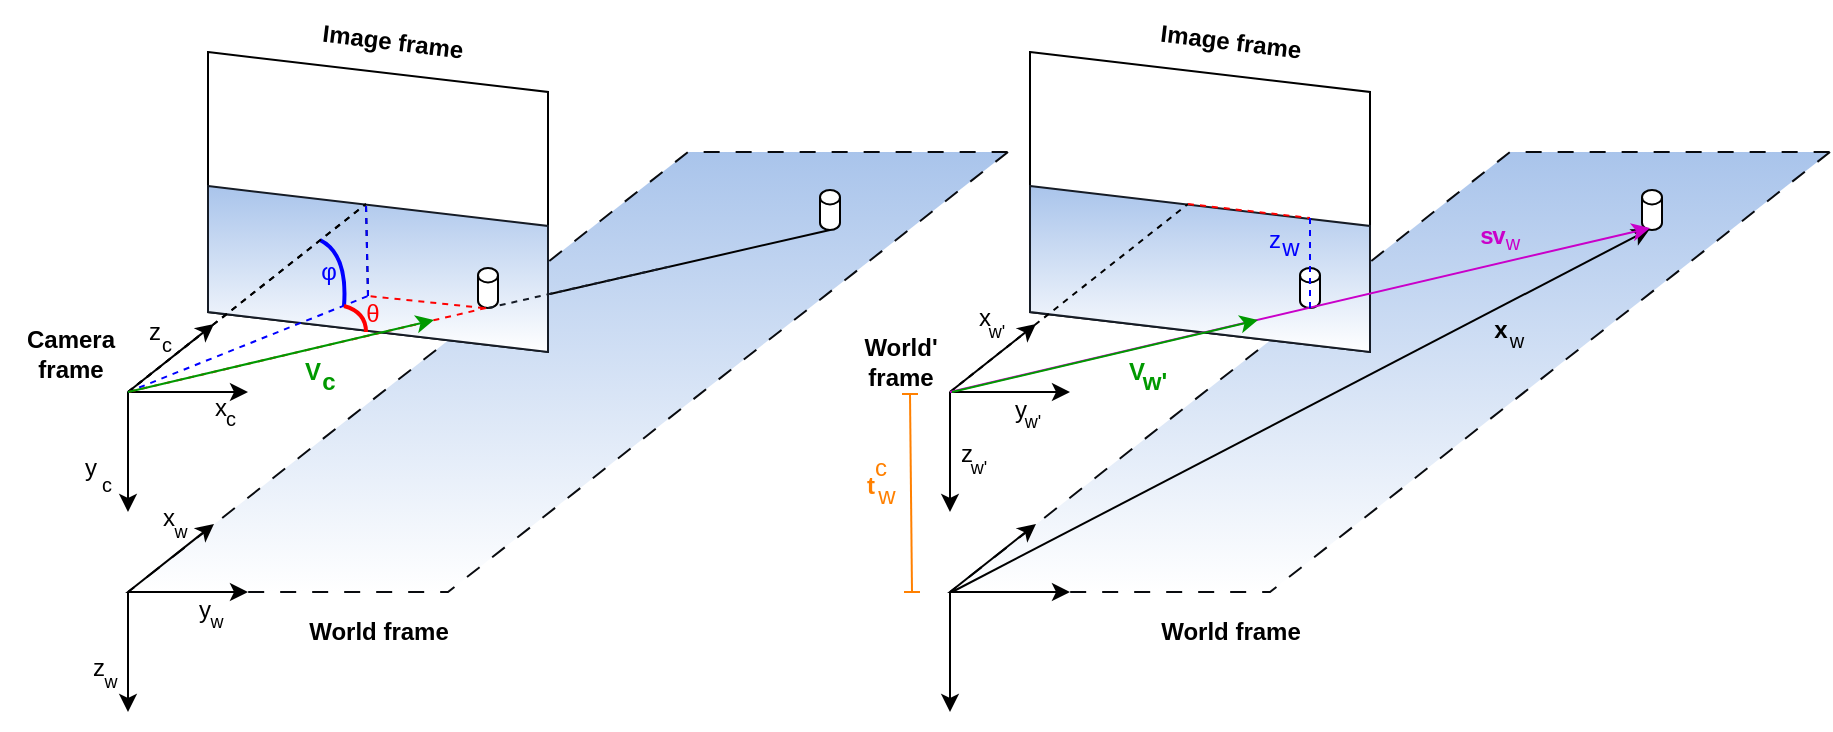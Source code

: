<mxfile version="21.2.9" type="device">
  <diagram name="Page-1" id="Df9iRZGpuiLzR9Wa2S6h">
    <mxGraphModel dx="1195" dy="751" grid="1" gridSize="10" guides="1" tooltips="1" connect="1" arrows="1" fold="1" page="1" pageScale="1.15" pageWidth="850" pageHeight="1100" math="0" shadow="0">
      <root>
        <mxCell id="0" />
        <mxCell id="1" parent="0" />
        <mxCell id="tA2Y3AMWH3oa_1CvWp-F-129" value="" style="shape=parallelogram;perimeter=parallelogramPerimeter;whiteSpace=wrap;html=1;fixedSize=1;direction=west;size=280;fillColor=#A9C4EB;strokeColor=#090B0F;dashed=1;dashPattern=8 8;gradientColor=#FFFFFF;gradientDirection=north;" parent="1" vertex="1">
          <mxGeometry x="510" y="290" width="440" height="220" as="geometry" />
        </mxCell>
        <mxCell id="tA2Y3AMWH3oa_1CvWp-F-3" value="" style="shape=parallelogram;perimeter=parallelogramPerimeter;whiteSpace=wrap;html=1;fixedSize=1;direction=west;size=280;fillColor=#A9C4EB;strokeColor=#090B0F;dashed=1;dashPattern=8 8;gradientColor=#FFFFFF;gradientDirection=north;" parent="1" vertex="1">
          <mxGeometry x="99" y="290" width="440" height="220" as="geometry" />
        </mxCell>
        <mxCell id="tA2Y3AMWH3oa_1CvWp-F-1" value="" style="shape=parallelogram;perimeter=parallelogramPerimeter;whiteSpace=wrap;html=1;fixedSize=1;direction=south;size=20;gradientDirection=north;" parent="1" vertex="1">
          <mxGeometry x="139" y="240" width="170" height="150" as="geometry" />
        </mxCell>
        <mxCell id="tA2Y3AMWH3oa_1CvWp-F-64" value="" style="shape=parallelogram;perimeter=parallelogramPerimeter;whiteSpace=wrap;html=1;fixedSize=1;direction=south;size=20;fillColor=#A9C4EB;strokeColor=#161C26;gradientDirection=east;gradientColor=#FFFFFF;" parent="1" vertex="1">
          <mxGeometry x="139" y="307" width="170" height="83" as="geometry" />
        </mxCell>
        <mxCell id="tA2Y3AMWH3oa_1CvWp-F-6" value="" style="endArrow=classic;html=1;rounded=0;" parent="1" edge="1">
          <mxGeometry width="50" height="50" relative="1" as="geometry">
            <mxPoint x="99" y="410" as="sourcePoint" />
            <mxPoint x="159" y="410" as="targetPoint" />
          </mxGeometry>
        </mxCell>
        <mxCell id="tA2Y3AMWH3oa_1CvWp-F-7" value="" style="endArrow=classic;html=1;rounded=0;" parent="1" edge="1">
          <mxGeometry width="50" height="50" relative="1" as="geometry">
            <mxPoint x="99" y="410" as="sourcePoint" />
            <mxPoint x="99" y="470" as="targetPoint" />
          </mxGeometry>
        </mxCell>
        <mxCell id="tA2Y3AMWH3oa_1CvWp-F-8" value="" style="endArrow=none;html=1;rounded=0;endFill=0;dashed=1;" parent="1" edge="1">
          <mxGeometry width="50" height="50" relative="1" as="geometry">
            <mxPoint x="99" y="410" as="sourcePoint" />
            <mxPoint x="218" y="316" as="targetPoint" />
          </mxGeometry>
        </mxCell>
        <mxCell id="tA2Y3AMWH3oa_1CvWp-F-10" value="" style="shape=cylinder3;whiteSpace=wrap;html=1;boundedLbl=1;backgroundOutline=1;size=3.6;" parent="1" vertex="1">
          <mxGeometry x="445" y="309" width="10" height="20" as="geometry" />
        </mxCell>
        <mxCell id="tA2Y3AMWH3oa_1CvWp-F-18" value="" style="endArrow=none;html=1;rounded=0;endFill=0;dashed=1;" parent="1" edge="1">
          <mxGeometry width="50" height="50" relative="1" as="geometry">
            <mxPoint x="219" y="362" as="sourcePoint" />
            <mxPoint x="218" y="316" as="targetPoint" />
          </mxGeometry>
        </mxCell>
        <mxCell id="tA2Y3AMWH3oa_1CvWp-F-20" value="" style="endArrow=none;html=1;rounded=0;endFill=0;dashed=1;fillColor=#dae8fc;strokeColor=#0000FF;" parent="1" edge="1">
          <mxGeometry width="50" height="50" relative="1" as="geometry">
            <mxPoint x="99" y="410" as="sourcePoint" />
            <mxPoint x="219" y="362" as="targetPoint" />
          </mxGeometry>
        </mxCell>
        <mxCell id="tA2Y3AMWH3oa_1CvWp-F-15" value="" style="shape=cylinder3;whiteSpace=wrap;html=1;boundedLbl=1;backgroundOutline=1;size=3.6;" parent="1" vertex="1">
          <mxGeometry x="274" y="348" width="10" height="20" as="geometry" />
        </mxCell>
        <mxCell id="tA2Y3AMWH3oa_1CvWp-F-27" value="" style="endArrow=none;html=1;rounded=0;endFill=0;" parent="1" edge="1">
          <mxGeometry width="50" height="50" relative="1" as="geometry">
            <mxPoint x="310" y="361" as="sourcePoint" />
            <mxPoint x="450" y="329" as="targetPoint" />
          </mxGeometry>
        </mxCell>
        <mxCell id="tA2Y3AMWH3oa_1CvWp-F-28" value="" style="endArrow=none;html=1;rounded=0;endFill=0;dashed=1;fillColor=#f8cecc;strokeColor=#FF0000;" parent="1" edge="1">
          <mxGeometry width="50" height="50" relative="1" as="geometry">
            <mxPoint x="277" y="368" as="sourcePoint" />
            <mxPoint x="219" y="362" as="targetPoint" />
          </mxGeometry>
        </mxCell>
        <mxCell id="tA2Y3AMWH3oa_1CvWp-F-30" value="" style="curved=1;endArrow=none;html=1;rounded=0;endFill=0;strokeWidth=2;fillColor=#dae8fc;strokeColor=#0000FF;" parent="1" edge="1">
          <mxGeometry width="50" height="50" relative="1" as="geometry">
            <mxPoint x="207" y="367" as="sourcePoint" />
            <mxPoint x="195" y="334" as="targetPoint" />
            <Array as="points">
              <mxPoint x="209" y="341" />
            </Array>
          </mxGeometry>
        </mxCell>
        <mxCell id="tA2Y3AMWH3oa_1CvWp-F-31" value="" style="endArrow=none;html=1;rounded=0;endFill=0;dashed=1;fillColor=#dae8fc;strokeColor=#000000;" parent="1" edge="1">
          <mxGeometry width="50" height="50" relative="1" as="geometry">
            <mxPoint x="99" y="410" as="sourcePoint" />
            <mxPoint x="218" y="316" as="targetPoint" />
          </mxGeometry>
        </mxCell>
        <mxCell id="tA2Y3AMWH3oa_1CvWp-F-32" value="" style="endArrow=none;html=1;rounded=0;endFill=0;dashed=1;fillColor=#dae8fc;strokeColor=#0000FF;" parent="1" edge="1">
          <mxGeometry width="50" height="50" relative="1" as="geometry">
            <mxPoint x="219" y="362" as="sourcePoint" />
            <mxPoint x="218" y="316" as="targetPoint" />
          </mxGeometry>
        </mxCell>
        <mxCell id="tA2Y3AMWH3oa_1CvWp-F-34" value="x" style="text;html=1;align=center;verticalAlign=middle;resizable=0;points=[];autosize=1;strokeColor=none;fillColor=none;" parent="1" vertex="1">
          <mxGeometry x="130" y="403" width="30" height="30" as="geometry" />
        </mxCell>
        <mxCell id="tA2Y3AMWH3oa_1CvWp-F-35" value="y" style="text;html=1;align=center;verticalAlign=middle;resizable=0;points=[];autosize=1;strokeColor=none;fillColor=none;" parent="1" vertex="1">
          <mxGeometry x="65" y="433" width="30" height="30" as="geometry" />
        </mxCell>
        <mxCell id="tA2Y3AMWH3oa_1CvWp-F-36" value="z" style="text;html=1;align=center;verticalAlign=middle;resizable=0;points=[];autosize=1;strokeColor=none;fillColor=none;" parent="1" vertex="1">
          <mxGeometry x="97" y="365" width="30" height="30" as="geometry" />
        </mxCell>
        <mxCell id="tA2Y3AMWH3oa_1CvWp-F-9" value="" style="endArrow=classic;html=1;rounded=0;" parent="1" edge="1">
          <mxGeometry width="50" height="50" relative="1" as="geometry">
            <mxPoint x="99" y="410" as="sourcePoint" />
            <mxPoint x="142" y="376" as="targetPoint" />
          </mxGeometry>
        </mxCell>
        <mxCell id="tA2Y3AMWH3oa_1CvWp-F-38" value="&lt;font color=&quot;#ff0000&quot;&gt;θ&lt;/font&gt;" style="text;html=1;align=center;verticalAlign=middle;resizable=0;points=[];autosize=1;strokeColor=none;fillColor=none;fontColor=#0000FF;" parent="1" vertex="1">
          <mxGeometry x="206" y="356" width="30" height="30" as="geometry" />
        </mxCell>
        <mxCell id="tA2Y3AMWH3oa_1CvWp-F-54" value="" style="endArrow=classic;html=1;rounded=0;" parent="1" edge="1">
          <mxGeometry width="50" height="50" relative="1" as="geometry">
            <mxPoint x="99" y="510" as="sourcePoint" />
            <mxPoint x="159" y="510" as="targetPoint" />
          </mxGeometry>
        </mxCell>
        <mxCell id="tA2Y3AMWH3oa_1CvWp-F-55" value="" style="endArrow=classic;html=1;rounded=0;" parent="1" edge="1">
          <mxGeometry width="50" height="50" relative="1" as="geometry">
            <mxPoint x="99" y="510" as="sourcePoint" />
            <mxPoint x="99" y="570" as="targetPoint" />
          </mxGeometry>
        </mxCell>
        <mxCell id="tA2Y3AMWH3oa_1CvWp-F-57" value="y" style="text;html=1;align=center;verticalAlign=middle;resizable=0;points=[];autosize=1;strokeColor=none;fillColor=none;" parent="1" vertex="1">
          <mxGeometry x="122" y="504" width="30" height="30" as="geometry" />
        </mxCell>
        <mxCell id="tA2Y3AMWH3oa_1CvWp-F-58" value="z" style="text;html=1;align=center;verticalAlign=middle;resizable=0;points=[];autosize=1;strokeColor=none;fillColor=none;" parent="1" vertex="1">
          <mxGeometry x="69" y="533" width="30" height="30" as="geometry" />
        </mxCell>
        <mxCell id="tA2Y3AMWH3oa_1CvWp-F-59" value="" style="endArrow=classic;html=1;rounded=0;" parent="1" edge="1">
          <mxGeometry width="50" height="50" relative="1" as="geometry">
            <mxPoint x="99" y="510" as="sourcePoint" />
            <mxPoint x="142" y="476" as="targetPoint" />
          </mxGeometry>
        </mxCell>
        <mxCell id="tA2Y3AMWH3oa_1CvWp-F-60" value="x" style="text;html=1;align=center;verticalAlign=middle;resizable=0;points=[];autosize=1;strokeColor=none;fillColor=none;" parent="1" vertex="1">
          <mxGeometry x="104" y="458" width="30" height="30" as="geometry" />
        </mxCell>
        <mxCell id="tA2Y3AMWH3oa_1CvWp-F-37" value="&lt;font color=&quot;#0000ff&quot;&gt;φ&lt;/font&gt;" style="text;html=1;align=center;verticalAlign=middle;resizable=0;points=[];autosize=1;strokeColor=none;fillColor=none;fontColor=#FF0000;" parent="1" vertex="1">
          <mxGeometry x="184" y="335" width="30" height="30" as="geometry" />
        </mxCell>
        <mxCell id="tA2Y3AMWH3oa_1CvWp-F-29" value="" style="curved=1;endArrow=none;html=1;rounded=0;endFill=0;strokeWidth=2;fillColor=#f8cecc;strokeColor=#FF0000;fontColor=none;noLabel=1;" parent="1" edge="1">
          <mxGeometry width="50" height="50" relative="1" as="geometry">
            <mxPoint x="218" y="380" as="sourcePoint" />
            <mxPoint x="207" y="367" as="targetPoint" />
            <Array as="points">
              <mxPoint x="218" y="370" />
            </Array>
          </mxGeometry>
        </mxCell>
        <mxCell id="tA2Y3AMWH3oa_1CvWp-F-66" value="" style="endArrow=none;html=1;rounded=0;endFill=0;dashed=1;fillColor=#f8cecc;strokeColor=#FF0000;" parent="1" edge="1">
          <mxGeometry width="50" height="50" relative="1" as="geometry">
            <mxPoint x="278" y="368" as="sourcePoint" />
            <mxPoint x="99" y="410" as="targetPoint" />
          </mxGeometry>
        </mxCell>
        <mxCell id="tA2Y3AMWH3oa_1CvWp-F-67" value="" style="endArrow=none;html=1;rounded=0;endFill=0;dashed=1;fillColor=#dae8fc;strokeColor=#161C26;exitX=0.5;exitY=1;exitDx=0;exitDy=0;exitPerimeter=0;" parent="1" source="tA2Y3AMWH3oa_1CvWp-F-15" edge="1">
          <mxGeometry width="50" height="50" relative="1" as="geometry">
            <mxPoint x="284" y="367" as="sourcePoint" />
            <mxPoint x="371" y="347" as="targetPoint" />
          </mxGeometry>
        </mxCell>
        <mxCell id="tA2Y3AMWH3oa_1CvWp-F-76" value="c" style="text;html=1;align=center;verticalAlign=middle;resizable=0;points=[];autosize=1;strokeColor=none;fillColor=none;fontSize=10;" parent="1" vertex="1">
          <mxGeometry x="135" y="408" width="30" height="30" as="geometry" />
        </mxCell>
        <mxCell id="tA2Y3AMWH3oa_1CvWp-F-77" value="c" style="text;html=1;align=center;verticalAlign=middle;resizable=0;points=[];autosize=1;strokeColor=none;fillColor=none;fontSize=10;" parent="1" vertex="1">
          <mxGeometry x="73" y="441" width="30" height="30" as="geometry" />
        </mxCell>
        <mxCell id="tA2Y3AMWH3oa_1CvWp-F-78" value="c" style="text;html=1;align=center;verticalAlign=middle;resizable=0;points=[];autosize=1;strokeColor=none;fillColor=none;fontSize=10;" parent="1" vertex="1">
          <mxGeometry x="103" y="371" width="30" height="30" as="geometry" />
        </mxCell>
        <mxCell id="tA2Y3AMWH3oa_1CvWp-F-79" value="w" style="text;html=1;align=center;verticalAlign=middle;resizable=0;points=[];autosize=1;strokeColor=none;fillColor=none;fontSize=9;" parent="1" vertex="1">
          <mxGeometry x="75" y="545" width="30" height="20" as="geometry" />
        </mxCell>
        <mxCell id="tA2Y3AMWH3oa_1CvWp-F-80" value="w" style="text;html=1;align=center;verticalAlign=middle;resizable=0;points=[];autosize=1;strokeColor=none;fillColor=none;fontSize=9;" parent="1" vertex="1">
          <mxGeometry x="128" y="515" width="30" height="20" as="geometry" />
        </mxCell>
        <mxCell id="tA2Y3AMWH3oa_1CvWp-F-81" value="w" style="text;html=1;align=center;verticalAlign=middle;resizable=0;points=[];autosize=1;strokeColor=none;fillColor=none;fontSize=9;" parent="1" vertex="1">
          <mxGeometry x="110" y="470" width="30" height="20" as="geometry" />
        </mxCell>
        <mxCell id="tA2Y3AMWH3oa_1CvWp-F-84" value="&lt;b&gt;World frame&lt;/b&gt;" style="text;html=1;align=center;verticalAlign=middle;resizable=0;points=[];autosize=1;strokeColor=none;fillColor=none;" parent="1" vertex="1">
          <mxGeometry x="179" y="515" width="90" height="30" as="geometry" />
        </mxCell>
        <mxCell id="tA2Y3AMWH3oa_1CvWp-F-85" value="&lt;b&gt;Camera &lt;br&gt;frame&lt;/b&gt;" style="text;html=1;align=center;verticalAlign=middle;resizable=0;points=[];autosize=1;strokeColor=none;fillColor=none;" parent="1" vertex="1">
          <mxGeometry x="35" y="371" width="70" height="40" as="geometry" />
        </mxCell>
        <mxCell id="tA2Y3AMWH3oa_1CvWp-F-130" value="" style="shape=parallelogram;perimeter=parallelogramPerimeter;whiteSpace=wrap;html=1;fixedSize=1;direction=south;size=20;gradientDirection=north;" parent="1" vertex="1">
          <mxGeometry x="550" y="240" width="170" height="150" as="geometry" />
        </mxCell>
        <mxCell id="tA2Y3AMWH3oa_1CvWp-F-131" value="" style="shape=parallelogram;perimeter=parallelogramPerimeter;whiteSpace=wrap;html=1;fixedSize=1;direction=south;size=20;fillColor=#A9C4EB;strokeColor=#161C26;gradientDirection=east;gradientColor=#FFFFFF;" parent="1" vertex="1">
          <mxGeometry x="550" y="307" width="170" height="83" as="geometry" />
        </mxCell>
        <mxCell id="tA2Y3AMWH3oa_1CvWp-F-132" value="" style="endArrow=classic;html=1;rounded=0;" parent="1" edge="1">
          <mxGeometry width="50" height="50" relative="1" as="geometry">
            <mxPoint x="510" y="410" as="sourcePoint" />
            <mxPoint x="570" y="410" as="targetPoint" />
          </mxGeometry>
        </mxCell>
        <mxCell id="tA2Y3AMWH3oa_1CvWp-F-133" value="" style="endArrow=classic;html=1;rounded=0;" parent="1" edge="1">
          <mxGeometry width="50" height="50" relative="1" as="geometry">
            <mxPoint x="510" y="410" as="sourcePoint" />
            <mxPoint x="510" y="470" as="targetPoint" />
          </mxGeometry>
        </mxCell>
        <mxCell id="tA2Y3AMWH3oa_1CvWp-F-134" value="" style="endArrow=none;html=1;rounded=0;endFill=0;dashed=1;" parent="1" edge="1">
          <mxGeometry width="50" height="50" relative="1" as="geometry">
            <mxPoint x="510" y="410" as="sourcePoint" />
            <mxPoint x="629" y="316" as="targetPoint" />
          </mxGeometry>
        </mxCell>
        <mxCell id="tA2Y3AMWH3oa_1CvWp-F-138" value="" style="shape=cylinder3;whiteSpace=wrap;html=1;boundedLbl=1;backgroundOutline=1;size=3.6;" parent="1" vertex="1">
          <mxGeometry x="685" y="348" width="10" height="20" as="geometry" />
        </mxCell>
        <mxCell id="tA2Y3AMWH3oa_1CvWp-F-147" value="" style="endArrow=classic;html=1;rounded=0;" parent="1" edge="1">
          <mxGeometry width="50" height="50" relative="1" as="geometry">
            <mxPoint x="510" y="410" as="sourcePoint" />
            <mxPoint x="553" y="376" as="targetPoint" />
          </mxGeometry>
        </mxCell>
        <mxCell id="tA2Y3AMWH3oa_1CvWp-F-149" value="" style="endArrow=classic;html=1;rounded=0;" parent="1" edge="1">
          <mxGeometry width="50" height="50" relative="1" as="geometry">
            <mxPoint x="510" y="510" as="sourcePoint" />
            <mxPoint x="570" y="510" as="targetPoint" />
          </mxGeometry>
        </mxCell>
        <mxCell id="tA2Y3AMWH3oa_1CvWp-F-150" value="" style="endArrow=classic;html=1;rounded=0;" parent="1" edge="1">
          <mxGeometry width="50" height="50" relative="1" as="geometry">
            <mxPoint x="510" y="510" as="sourcePoint" />
            <mxPoint x="510" y="570" as="targetPoint" />
          </mxGeometry>
        </mxCell>
        <mxCell id="tA2Y3AMWH3oa_1CvWp-F-172" value="&lt;b&gt;Image frame&lt;/b&gt;" style="text;html=1;align=center;verticalAlign=middle;resizable=0;points=[];autosize=1;strokeColor=none;fillColor=none;rotation=6.9;" parent="1" vertex="1">
          <mxGeometry x="186" y="220" width="90" height="30" as="geometry" />
        </mxCell>
        <mxCell id="tA2Y3AMWH3oa_1CvWp-F-177" value="&lt;b&gt;Image frame&lt;/b&gt;" style="text;html=1;align=center;verticalAlign=middle;resizable=0;points=[];autosize=1;strokeColor=none;fillColor=none;rotation=6.9;" parent="1" vertex="1">
          <mxGeometry x="605" y="220" width="90" height="30" as="geometry" />
        </mxCell>
        <mxCell id="tA2Y3AMWH3oa_1CvWp-F-178" value="&lt;b&gt;World frame&lt;/b&gt;" style="text;html=1;align=center;verticalAlign=middle;resizable=0;points=[];autosize=1;strokeColor=none;fillColor=none;" parent="1" vertex="1">
          <mxGeometry x="605" y="515" width="90" height="30" as="geometry" />
        </mxCell>
        <mxCell id="tA2Y3AMWH3oa_1CvWp-F-179" value="&lt;b&gt;World&#39;&lt;br&gt;frame&lt;/b&gt;" style="text;html=1;align=center;verticalAlign=middle;resizable=0;points=[];autosize=1;strokeColor=none;fillColor=none;" parent="1" vertex="1">
          <mxGeometry x="455" y="375" width="60" height="40" as="geometry" />
        </mxCell>
        <mxCell id="G8OpNZ5H0LpUO1ZOk_jS-1" value="" style="endArrow=classic;html=1;rounded=0;fillColor=#d5e8d4;strokeColor=#009900;fontColor=#009900;" edge="1" parent="1">
          <mxGeometry width="50" height="50" relative="1" as="geometry">
            <mxPoint x="99" y="410" as="sourcePoint" />
            <mxPoint x="252" y="374" as="targetPoint" />
          </mxGeometry>
        </mxCell>
        <mxCell id="G8OpNZ5H0LpUO1ZOk_jS-8" value="V" style="text;html=1;align=center;verticalAlign=middle;resizable=0;points=[];autosize=1;strokeColor=none;fillColor=none;fontStyle=1;fontColor=#009900;" vertex="1" parent="1">
          <mxGeometry x="176" y="385" width="30" height="30" as="geometry" />
        </mxCell>
        <mxCell id="G8OpNZ5H0LpUO1ZOk_jS-9" value="c" style="text;html=1;align=center;verticalAlign=middle;resizable=0;points=[];autosize=1;strokeColor=none;fillColor=none;fontStyle=1;fontColor=#009900;" vertex="1" parent="1">
          <mxGeometry x="184" y="390" width="30" height="30" as="geometry" />
        </mxCell>
        <mxCell id="tA2Y3AMWH3oa_1CvWp-F-153" value="" style="endArrow=classic;html=1;rounded=0;" parent="1" edge="1">
          <mxGeometry width="50" height="50" relative="1" as="geometry">
            <mxPoint x="510" y="510" as="sourcePoint" />
            <mxPoint x="553" y="476" as="targetPoint" />
          </mxGeometry>
        </mxCell>
        <mxCell id="G8OpNZ5H0LpUO1ZOk_jS-26" value="" style="endArrow=classic;html=1;rounded=0;fillColor=#d5e8d4;strokeColor=#000000;" edge="1" parent="1">
          <mxGeometry width="50" height="50" relative="1" as="geometry">
            <mxPoint x="511" y="510" as="sourcePoint" />
            <mxPoint x="860" y="328.5" as="targetPoint" />
          </mxGeometry>
        </mxCell>
        <mxCell id="tA2Y3AMWH3oa_1CvWp-F-135" value="" style="shape=cylinder3;whiteSpace=wrap;html=1;boundedLbl=1;backgroundOutline=1;size=3.6;" parent="1" vertex="1">
          <mxGeometry x="856" y="309" width="10" height="20" as="geometry" />
        </mxCell>
        <mxCell id="G8OpNZ5H0LpUO1ZOk_jS-28" value="" style="endArrow=classic;html=1;rounded=0;fillColor=#d5e8d4;strokeColor=#C900C9;fontColor=#009900;" edge="1" parent="1">
          <mxGeometry width="50" height="50" relative="1" as="geometry">
            <mxPoint x="510" y="410" as="sourcePoint" />
            <mxPoint x="860" y="328" as="targetPoint" />
          </mxGeometry>
        </mxCell>
        <mxCell id="G8OpNZ5H0LpUO1ZOk_jS-30" value="s" style="text;html=1;align=center;verticalAlign=middle;resizable=0;points=[];autosize=1;strokeColor=none;fillColor=none;fontColor=#C900C9;fontStyle=1" vertex="1" parent="1">
          <mxGeometry x="763" y="317" width="30" height="30" as="geometry" />
        </mxCell>
        <mxCell id="G8OpNZ5H0LpUO1ZOk_jS-31" value="v" style="text;html=1;align=center;verticalAlign=middle;resizable=0;points=[];autosize=1;strokeColor=none;fillColor=none;fontColor=#C900C9;fontStyle=1" vertex="1" parent="1">
          <mxGeometry x="769" y="317" width="30" height="30" as="geometry" />
        </mxCell>
        <mxCell id="G8OpNZ5H0LpUO1ZOk_jS-32" value="&lt;font style=&quot;font-size: 10px;&quot;&gt;w&lt;/font&gt;" style="text;html=1;align=center;verticalAlign=middle;resizable=0;points=[];autosize=1;strokeColor=none;fillColor=none;fontColor=#C900C9;fontStyle=0" vertex="1" parent="1">
          <mxGeometry x="776" y="320" width="30" height="30" as="geometry" />
        </mxCell>
        <mxCell id="G8OpNZ5H0LpUO1ZOk_jS-35" value="&lt;br&gt;x" style="text;html=1;align=center;verticalAlign=middle;resizable=0;points=[];autosize=1;strokeColor=none;fillColor=none;fontStyle=1" vertex="1" parent="1">
          <mxGeometry x="770" y="351" width="30" height="40" as="geometry" />
        </mxCell>
        <mxCell id="G8OpNZ5H0LpUO1ZOk_jS-36" value="&lt;font style=&quot;font-size: 10px;&quot;&gt;w&lt;/font&gt;" style="text;html=1;align=center;verticalAlign=middle;resizable=0;points=[];autosize=1;strokeColor=none;fillColor=none;fontStyle=0" vertex="1" parent="1">
          <mxGeometry x="778" y="369" width="30" height="30" as="geometry" />
        </mxCell>
        <mxCell id="G8OpNZ5H0LpUO1ZOk_jS-40" value="" style="endArrow=none;html=1;rounded=0;fillColor=#d5e8d4;strokeColor=#FF0000;fontColor=#009900;dashed=1;endFill=0;" edge="1" parent="1">
          <mxGeometry width="50" height="50" relative="1" as="geometry">
            <mxPoint x="629" y="316" as="sourcePoint" />
            <mxPoint x="690" y="323" as="targetPoint" />
          </mxGeometry>
        </mxCell>
        <mxCell id="G8OpNZ5H0LpUO1ZOk_jS-41" value="" style="endArrow=none;html=1;rounded=0;fillColor=#d5e8d4;strokeColor=#0000FF;fontColor=#009900;dashed=1;endFill=0;" edge="1" parent="1">
          <mxGeometry width="50" height="50" relative="1" as="geometry">
            <mxPoint x="690" y="368" as="sourcePoint" />
            <mxPoint x="690" y="323" as="targetPoint" />
          </mxGeometry>
        </mxCell>
        <mxCell id="G8OpNZ5H0LpUO1ZOk_jS-44" value="y" style="text;html=1;align=center;verticalAlign=middle;resizable=0;points=[];autosize=1;strokeColor=none;fillColor=none;" vertex="1" parent="1">
          <mxGeometry x="530" y="404" width="30" height="30" as="geometry" />
        </mxCell>
        <mxCell id="G8OpNZ5H0LpUO1ZOk_jS-45" value="z" style="text;html=1;align=center;verticalAlign=middle;resizable=0;points=[];autosize=1;strokeColor=none;fillColor=none;" vertex="1" parent="1">
          <mxGeometry x="503" y="426" width="30" height="30" as="geometry" />
        </mxCell>
        <mxCell id="G8OpNZ5H0LpUO1ZOk_jS-47" value="x" style="text;html=1;align=center;verticalAlign=middle;resizable=0;points=[];autosize=1;strokeColor=none;fillColor=none;" vertex="1" parent="1">
          <mxGeometry x="512" y="358" width="30" height="30" as="geometry" />
        </mxCell>
        <mxCell id="G8OpNZ5H0LpUO1ZOk_jS-48" value="w&#39;" style="text;html=1;align=center;verticalAlign=middle;resizable=0;points=[];autosize=1;strokeColor=none;fillColor=none;fontSize=9;" vertex="1" parent="1">
          <mxGeometry x="509" y="438" width="30" height="20" as="geometry" />
        </mxCell>
        <mxCell id="G8OpNZ5H0LpUO1ZOk_jS-49" value="w&#39;" style="text;html=1;align=center;verticalAlign=middle;resizable=0;points=[];autosize=1;strokeColor=none;fillColor=none;fontSize=9;" vertex="1" parent="1">
          <mxGeometry x="536" y="415" width="30" height="20" as="geometry" />
        </mxCell>
        <mxCell id="G8OpNZ5H0LpUO1ZOk_jS-50" value="w&#39;" style="text;html=1;align=center;verticalAlign=middle;resizable=0;points=[];autosize=1;strokeColor=none;fillColor=none;fontSize=9;" vertex="1" parent="1">
          <mxGeometry x="518" y="370" width="30" height="20" as="geometry" />
        </mxCell>
        <mxCell id="G8OpNZ5H0LpUO1ZOk_jS-51" value="" style="endArrow=classic;html=1;rounded=0;fillColor=#d5e8d4;strokeColor=#009900;fontColor=#009900;" edge="1" parent="1">
          <mxGeometry width="50" height="50" relative="1" as="geometry">
            <mxPoint x="511" y="410" as="sourcePoint" />
            <mxPoint x="664" y="374" as="targetPoint" />
          </mxGeometry>
        </mxCell>
        <mxCell id="G8OpNZ5H0LpUO1ZOk_jS-52" value="V" style="text;html=1;align=center;verticalAlign=middle;resizable=0;points=[];autosize=1;strokeColor=none;fillColor=none;fontStyle=1;fontColor=#009900;" vertex="1" parent="1">
          <mxGeometry x="588" y="385" width="30" height="30" as="geometry" />
        </mxCell>
        <mxCell id="G8OpNZ5H0LpUO1ZOk_jS-53" value="&amp;nbsp; &amp;nbsp;w&#39;" style="text;html=1;align=center;verticalAlign=middle;resizable=0;points=[];autosize=1;strokeColor=none;fillColor=none;fontStyle=1;fontColor=#009900;" vertex="1" parent="1">
          <mxGeometry x="582" y="390" width="50" height="30" as="geometry" />
        </mxCell>
        <mxCell id="G8OpNZ5H0LpUO1ZOk_jS-54" value="z" style="text;html=1;align=center;verticalAlign=middle;resizable=0;points=[];autosize=1;strokeColor=none;fillColor=none;fontColor=#0000FF;" vertex="1" parent="1">
          <mxGeometry x="657" y="319" width="30" height="30" as="geometry" />
        </mxCell>
        <mxCell id="G8OpNZ5H0LpUO1ZOk_jS-55" value="w" style="text;html=1;align=center;verticalAlign=middle;resizable=0;points=[];autosize=1;strokeColor=none;fillColor=none;fontColor=#0000FF;" vertex="1" parent="1">
          <mxGeometry x="665" y="323" width="30" height="30" as="geometry" />
        </mxCell>
        <mxCell id="G8OpNZ5H0LpUO1ZOk_jS-57" value="" style="endArrow=baseDash;html=1;rounded=0;endFill=0;startArrow=baseDash;startFill=0;fontColor=#FF8000;strokeColor=#FF8000;" edge="1" parent="1">
          <mxGeometry width="50" height="50" relative="1" as="geometry">
            <mxPoint x="490" y="411" as="sourcePoint" />
            <mxPoint x="491" y="510" as="targetPoint" />
          </mxGeometry>
        </mxCell>
        <mxCell id="G8OpNZ5H0LpUO1ZOk_jS-58" value="&lt;b&gt;t&lt;/b&gt;" style="text;html=1;align=center;verticalAlign=middle;resizable=0;points=[];autosize=1;strokeColor=none;fillColor=none;fontColor=#FF8000;" vertex="1" parent="1">
          <mxGeometry x="455" y="442" width="30" height="30" as="geometry" />
        </mxCell>
        <mxCell id="G8OpNZ5H0LpUO1ZOk_jS-59" value="c" style="text;html=1;align=center;verticalAlign=middle;resizable=0;points=[];autosize=1;strokeColor=none;fillColor=none;fontColor=#FF8000;" vertex="1" parent="1">
          <mxGeometry x="460" y="433" width="30" height="30" as="geometry" />
        </mxCell>
        <mxCell id="G8OpNZ5H0LpUO1ZOk_jS-60" value="w" style="text;html=1;align=center;verticalAlign=middle;resizable=0;points=[];autosize=1;strokeColor=none;fillColor=none;fontColor=#FF8000;" vertex="1" parent="1">
          <mxGeometry x="463" y="447" width="30" height="30" as="geometry" />
        </mxCell>
      </root>
    </mxGraphModel>
  </diagram>
</mxfile>
